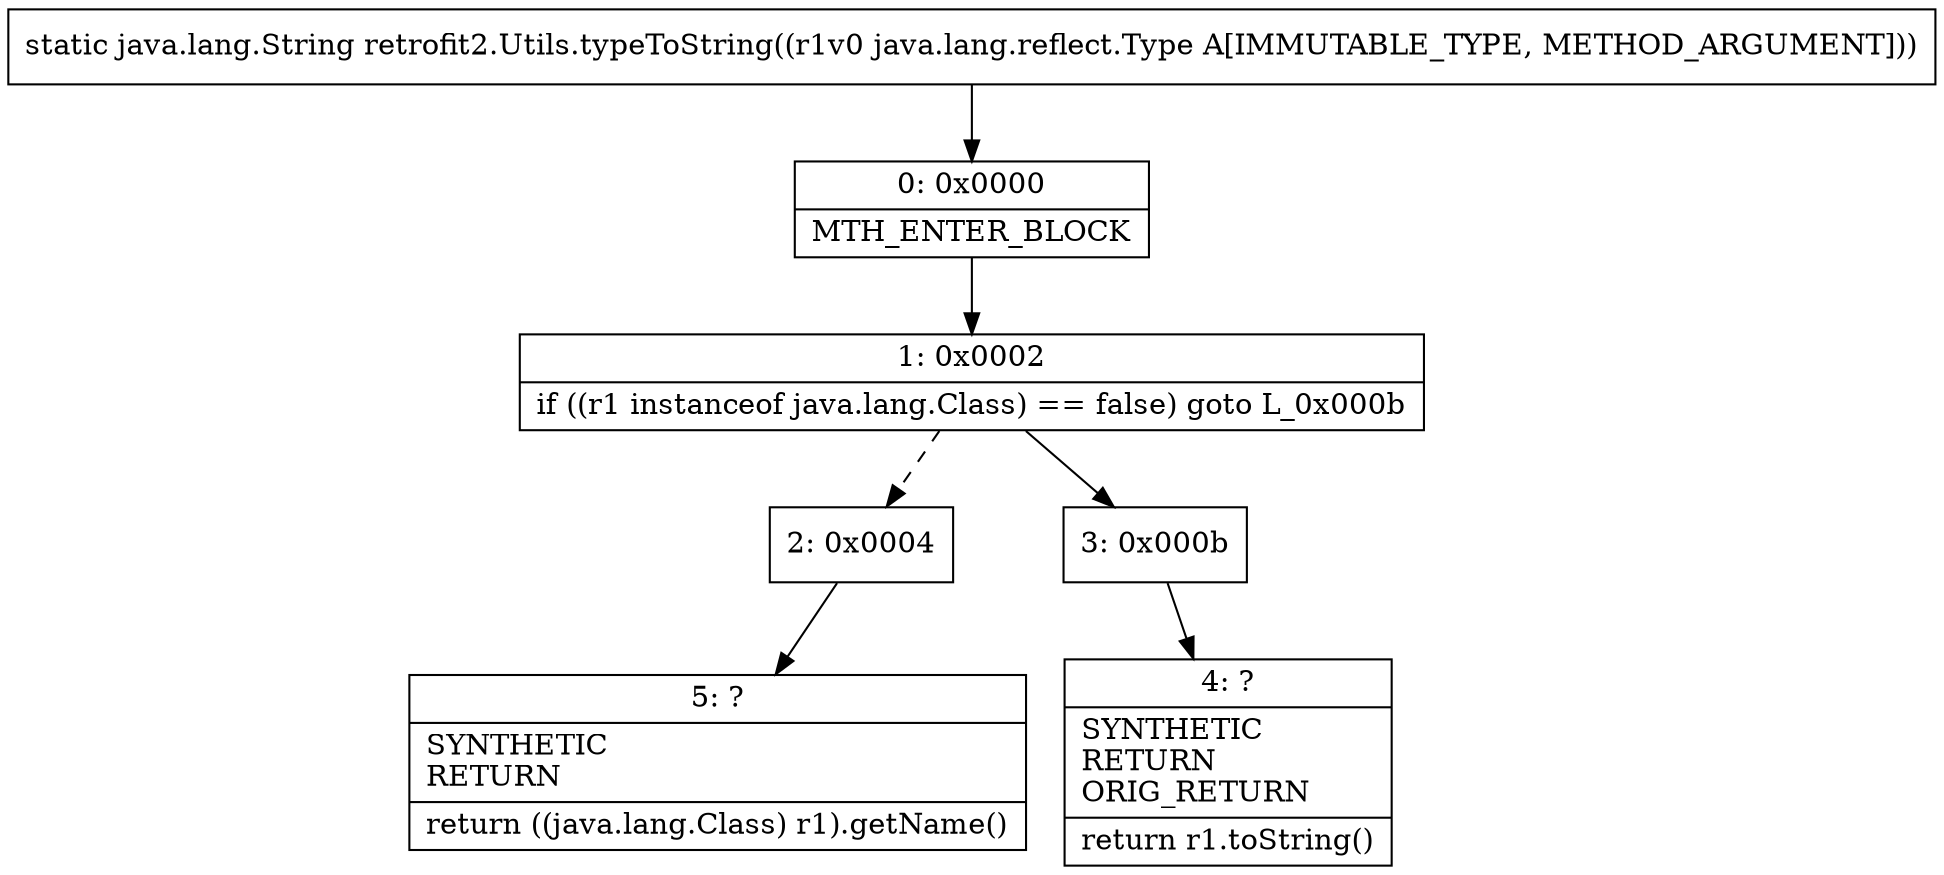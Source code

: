 digraph "CFG forretrofit2.Utils.typeToString(Ljava\/lang\/reflect\/Type;)Ljava\/lang\/String;" {
Node_0 [shape=record,label="{0\:\ 0x0000|MTH_ENTER_BLOCK\l}"];
Node_1 [shape=record,label="{1\:\ 0x0002|if ((r1 instanceof java.lang.Class) == false) goto L_0x000b\l}"];
Node_2 [shape=record,label="{2\:\ 0x0004}"];
Node_3 [shape=record,label="{3\:\ 0x000b}"];
Node_4 [shape=record,label="{4\:\ ?|SYNTHETIC\lRETURN\lORIG_RETURN\l|return r1.toString()\l}"];
Node_5 [shape=record,label="{5\:\ ?|SYNTHETIC\lRETURN\l|return ((java.lang.Class) r1).getName()\l}"];
MethodNode[shape=record,label="{static java.lang.String retrofit2.Utils.typeToString((r1v0 java.lang.reflect.Type A[IMMUTABLE_TYPE, METHOD_ARGUMENT])) }"];
MethodNode -> Node_0;
Node_0 -> Node_1;
Node_1 -> Node_2[style=dashed];
Node_1 -> Node_3;
Node_2 -> Node_5;
Node_3 -> Node_4;
}

